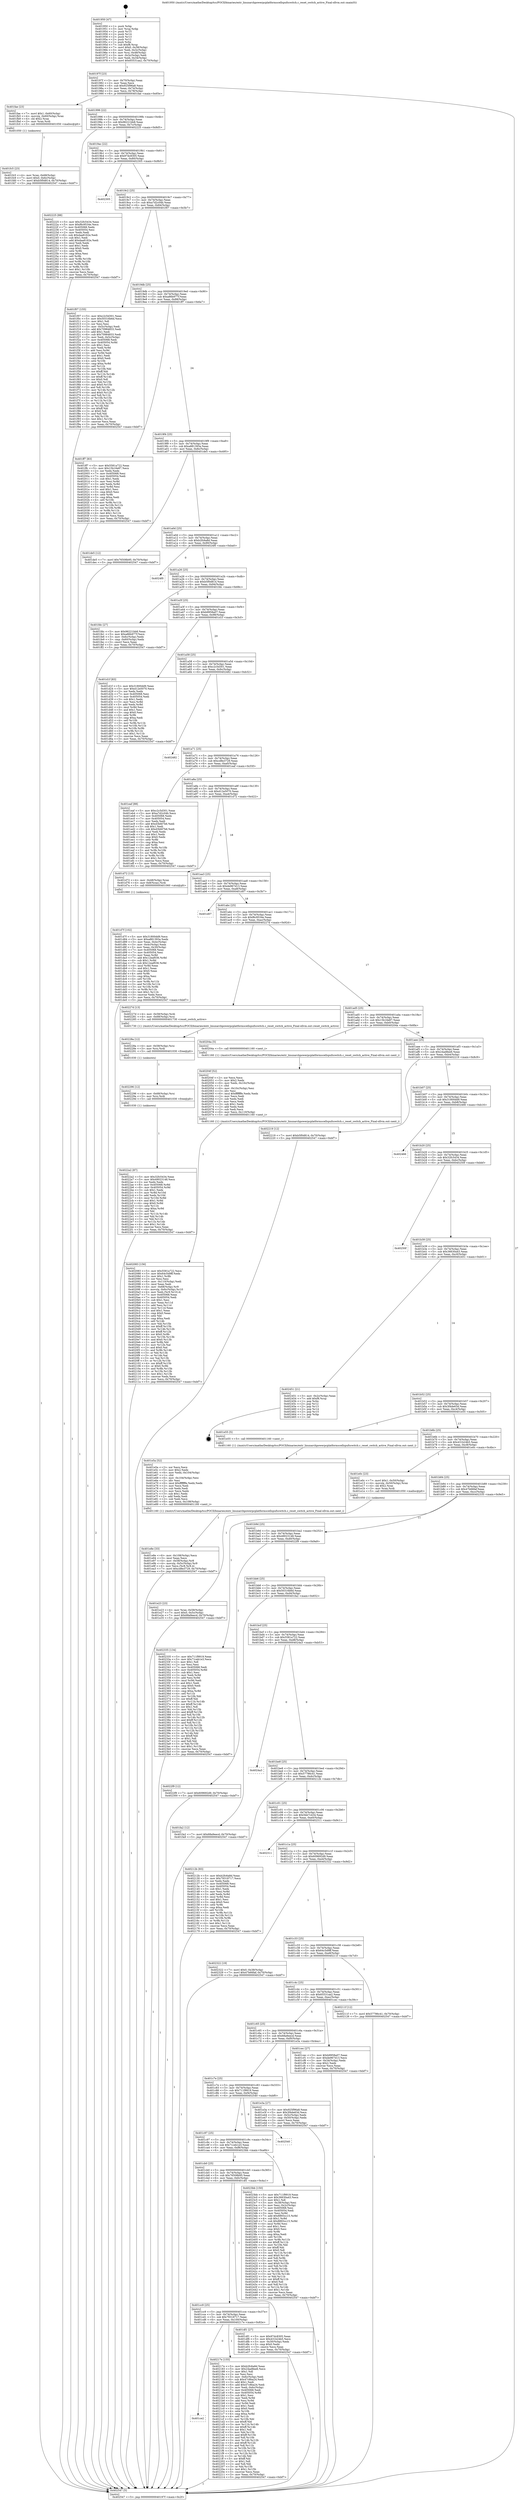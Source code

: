digraph "0x401950" {
  label = "0x401950 (/mnt/c/Users/mathe/Desktop/tcc/POCII/binaries/extr_linuxarchpowerpcplatformscellspufsswitch.c_reset_switch_active_Final-ollvm.out::main(0))"
  labelloc = "t"
  node[shape=record]

  Entry [label="",width=0.3,height=0.3,shape=circle,fillcolor=black,style=filled]
  "0x40197f" [label="{
     0x40197f [23]\l
     | [instrs]\l
     &nbsp;&nbsp;0x40197f \<+3\>: mov -0x70(%rbp),%eax\l
     &nbsp;&nbsp;0x401982 \<+2\>: mov %eax,%ecx\l
     &nbsp;&nbsp;0x401984 \<+6\>: sub $0x925f96a8,%ecx\l
     &nbsp;&nbsp;0x40198a \<+3\>: mov %eax,-0x74(%rbp)\l
     &nbsp;&nbsp;0x40198d \<+3\>: mov %ecx,-0x78(%rbp)\l
     &nbsp;&nbsp;0x401990 \<+6\>: je 0000000000401fae \<main+0x65e\>\l
  }"]
  "0x401fae" [label="{
     0x401fae [23]\l
     | [instrs]\l
     &nbsp;&nbsp;0x401fae \<+7\>: movl $0x1,-0x60(%rbp)\l
     &nbsp;&nbsp;0x401fb5 \<+4\>: movslq -0x60(%rbp),%rax\l
     &nbsp;&nbsp;0x401fb9 \<+4\>: shl $0x2,%rax\l
     &nbsp;&nbsp;0x401fbd \<+3\>: mov %rax,%rdi\l
     &nbsp;&nbsp;0x401fc0 \<+5\>: call 0000000000401050 \<malloc@plt\>\l
     | [calls]\l
     &nbsp;&nbsp;0x401050 \{1\} (unknown)\l
  }"]
  "0x401996" [label="{
     0x401996 [22]\l
     | [instrs]\l
     &nbsp;&nbsp;0x401996 \<+5\>: jmp 000000000040199b \<main+0x4b\>\l
     &nbsp;&nbsp;0x40199b \<+3\>: mov -0x74(%rbp),%eax\l
     &nbsp;&nbsp;0x40199e \<+5\>: sub $0x96221bb8,%eax\l
     &nbsp;&nbsp;0x4019a3 \<+3\>: mov %eax,-0x7c(%rbp)\l
     &nbsp;&nbsp;0x4019a6 \<+6\>: je 0000000000402225 \<main+0x8d5\>\l
  }"]
  Exit [label="",width=0.3,height=0.3,shape=circle,fillcolor=black,style=filled,peripheries=2]
  "0x402225" [label="{
     0x402225 [88]\l
     | [instrs]\l
     &nbsp;&nbsp;0x402225 \<+5\>: mov $0x32fc5434,%eax\l
     &nbsp;&nbsp;0x40222a \<+5\>: mov $0xf6c9534e,%ecx\l
     &nbsp;&nbsp;0x40222f \<+7\>: mov 0x405068,%edx\l
     &nbsp;&nbsp;0x402236 \<+7\>: mov 0x405054,%esi\l
     &nbsp;&nbsp;0x40223d \<+2\>: mov %edx,%edi\l
     &nbsp;&nbsp;0x40223f \<+6\>: sub $0xdaa8162e,%edi\l
     &nbsp;&nbsp;0x402245 \<+3\>: sub $0x1,%edi\l
     &nbsp;&nbsp;0x402248 \<+6\>: add $0xdaa8162e,%edi\l
     &nbsp;&nbsp;0x40224e \<+3\>: imul %edi,%edx\l
     &nbsp;&nbsp;0x402251 \<+3\>: and $0x1,%edx\l
     &nbsp;&nbsp;0x402254 \<+3\>: cmp $0x0,%edx\l
     &nbsp;&nbsp;0x402257 \<+4\>: sete %r8b\l
     &nbsp;&nbsp;0x40225b \<+3\>: cmp $0xa,%esi\l
     &nbsp;&nbsp;0x40225e \<+4\>: setl %r9b\l
     &nbsp;&nbsp;0x402262 \<+3\>: mov %r8b,%r10b\l
     &nbsp;&nbsp;0x402265 \<+3\>: and %r9b,%r10b\l
     &nbsp;&nbsp;0x402268 \<+3\>: xor %r9b,%r8b\l
     &nbsp;&nbsp;0x40226b \<+3\>: or %r8b,%r10b\l
     &nbsp;&nbsp;0x40226e \<+4\>: test $0x1,%r10b\l
     &nbsp;&nbsp;0x402272 \<+3\>: cmovne %ecx,%eax\l
     &nbsp;&nbsp;0x402275 \<+3\>: mov %eax,-0x70(%rbp)\l
     &nbsp;&nbsp;0x402278 \<+5\>: jmp 0000000000402547 \<main+0xbf7\>\l
  }"]
  "0x4019ac" [label="{
     0x4019ac [22]\l
     | [instrs]\l
     &nbsp;&nbsp;0x4019ac \<+5\>: jmp 00000000004019b1 \<main+0x61\>\l
     &nbsp;&nbsp;0x4019b1 \<+3\>: mov -0x74(%rbp),%eax\l
     &nbsp;&nbsp;0x4019b4 \<+5\>: sub $0x97dc8305,%eax\l
     &nbsp;&nbsp;0x4019b9 \<+3\>: mov %eax,-0x80(%rbp)\l
     &nbsp;&nbsp;0x4019bc \<+6\>: je 0000000000402305 \<main+0x9b5\>\l
  }"]
  "0x4022a2" [label="{
     0x4022a2 [87]\l
     | [instrs]\l
     &nbsp;&nbsp;0x4022a2 \<+5\>: mov $0x32fc5434,%eax\l
     &nbsp;&nbsp;0x4022a7 \<+5\>: mov $0x49023148,%ecx\l
     &nbsp;&nbsp;0x4022ac \<+2\>: xor %edx,%edx\l
     &nbsp;&nbsp;0x4022ae \<+8\>: mov 0x405068,%r8d\l
     &nbsp;&nbsp;0x4022b6 \<+8\>: mov 0x405054,%r9d\l
     &nbsp;&nbsp;0x4022be \<+3\>: sub $0x1,%edx\l
     &nbsp;&nbsp;0x4022c1 \<+3\>: mov %r8d,%r10d\l
     &nbsp;&nbsp;0x4022c4 \<+3\>: add %edx,%r10d\l
     &nbsp;&nbsp;0x4022c7 \<+4\>: imul %r10d,%r8d\l
     &nbsp;&nbsp;0x4022cb \<+4\>: and $0x1,%r8d\l
     &nbsp;&nbsp;0x4022cf \<+4\>: cmp $0x0,%r8d\l
     &nbsp;&nbsp;0x4022d3 \<+4\>: sete %r11b\l
     &nbsp;&nbsp;0x4022d7 \<+4\>: cmp $0xa,%r9d\l
     &nbsp;&nbsp;0x4022db \<+3\>: setl %bl\l
     &nbsp;&nbsp;0x4022de \<+3\>: mov %r11b,%r14b\l
     &nbsp;&nbsp;0x4022e1 \<+3\>: and %bl,%r14b\l
     &nbsp;&nbsp;0x4022e4 \<+3\>: xor %bl,%r11b\l
     &nbsp;&nbsp;0x4022e7 \<+3\>: or %r11b,%r14b\l
     &nbsp;&nbsp;0x4022ea \<+4\>: test $0x1,%r14b\l
     &nbsp;&nbsp;0x4022ee \<+3\>: cmovne %ecx,%eax\l
     &nbsp;&nbsp;0x4022f1 \<+3\>: mov %eax,-0x70(%rbp)\l
     &nbsp;&nbsp;0x4022f4 \<+5\>: jmp 0000000000402547 \<main+0xbf7\>\l
  }"]
  "0x402305" [label="{
     0x402305\l
  }", style=dashed]
  "0x4019c2" [label="{
     0x4019c2 [25]\l
     | [instrs]\l
     &nbsp;&nbsp;0x4019c2 \<+5\>: jmp 00000000004019c7 \<main+0x77\>\l
     &nbsp;&nbsp;0x4019c7 \<+3\>: mov -0x74(%rbp),%eax\l
     &nbsp;&nbsp;0x4019ca \<+5\>: sub $0xa7d2c04b,%eax\l
     &nbsp;&nbsp;0x4019cf \<+6\>: mov %eax,-0x84(%rbp)\l
     &nbsp;&nbsp;0x4019d5 \<+6\>: je 0000000000401f07 \<main+0x5b7\>\l
  }"]
  "0x402296" [label="{
     0x402296 [12]\l
     | [instrs]\l
     &nbsp;&nbsp;0x402296 \<+4\>: mov -0x68(%rbp),%rsi\l
     &nbsp;&nbsp;0x40229a \<+3\>: mov %rsi,%rdi\l
     &nbsp;&nbsp;0x40229d \<+5\>: call 0000000000401030 \<free@plt\>\l
     | [calls]\l
     &nbsp;&nbsp;0x401030 \{1\} (unknown)\l
  }"]
  "0x401f07" [label="{
     0x401f07 [155]\l
     | [instrs]\l
     &nbsp;&nbsp;0x401f07 \<+5\>: mov $0xc2c5d301,%eax\l
     &nbsp;&nbsp;0x401f0c \<+5\>: mov $0x50316b6d,%ecx\l
     &nbsp;&nbsp;0x401f11 \<+2\>: mov $0x1,%dl\l
     &nbsp;&nbsp;0x401f13 \<+2\>: xor %esi,%esi\l
     &nbsp;&nbsp;0x401f15 \<+3\>: mov -0x5c(%rbp),%edi\l
     &nbsp;&nbsp;0x401f18 \<+6\>: add $0x70984833,%edi\l
     &nbsp;&nbsp;0x401f1e \<+3\>: add $0x1,%edi\l
     &nbsp;&nbsp;0x401f21 \<+6\>: sub $0x70984833,%edi\l
     &nbsp;&nbsp;0x401f27 \<+3\>: mov %edi,-0x5c(%rbp)\l
     &nbsp;&nbsp;0x401f2a \<+7\>: mov 0x405068,%edi\l
     &nbsp;&nbsp;0x401f31 \<+8\>: mov 0x405054,%r8d\l
     &nbsp;&nbsp;0x401f39 \<+3\>: sub $0x1,%esi\l
     &nbsp;&nbsp;0x401f3c \<+3\>: mov %edi,%r9d\l
     &nbsp;&nbsp;0x401f3f \<+3\>: add %esi,%r9d\l
     &nbsp;&nbsp;0x401f42 \<+4\>: imul %r9d,%edi\l
     &nbsp;&nbsp;0x401f46 \<+3\>: and $0x1,%edi\l
     &nbsp;&nbsp;0x401f49 \<+3\>: cmp $0x0,%edi\l
     &nbsp;&nbsp;0x401f4c \<+4\>: sete %r10b\l
     &nbsp;&nbsp;0x401f50 \<+4\>: cmp $0xa,%r8d\l
     &nbsp;&nbsp;0x401f54 \<+4\>: setl %r11b\l
     &nbsp;&nbsp;0x401f58 \<+3\>: mov %r10b,%bl\l
     &nbsp;&nbsp;0x401f5b \<+3\>: xor $0xff,%bl\l
     &nbsp;&nbsp;0x401f5e \<+3\>: mov %r11b,%r14b\l
     &nbsp;&nbsp;0x401f61 \<+4\>: xor $0xff,%r14b\l
     &nbsp;&nbsp;0x401f65 \<+3\>: xor $0x0,%dl\l
     &nbsp;&nbsp;0x401f68 \<+3\>: mov %bl,%r15b\l
     &nbsp;&nbsp;0x401f6b \<+4\>: and $0x0,%r15b\l
     &nbsp;&nbsp;0x401f6f \<+3\>: and %dl,%r10b\l
     &nbsp;&nbsp;0x401f72 \<+3\>: mov %r14b,%r12b\l
     &nbsp;&nbsp;0x401f75 \<+4\>: and $0x0,%r12b\l
     &nbsp;&nbsp;0x401f79 \<+3\>: and %dl,%r11b\l
     &nbsp;&nbsp;0x401f7c \<+3\>: or %r10b,%r15b\l
     &nbsp;&nbsp;0x401f7f \<+3\>: or %r11b,%r12b\l
     &nbsp;&nbsp;0x401f82 \<+3\>: xor %r12b,%r15b\l
     &nbsp;&nbsp;0x401f85 \<+3\>: or %r14b,%bl\l
     &nbsp;&nbsp;0x401f88 \<+3\>: xor $0xff,%bl\l
     &nbsp;&nbsp;0x401f8b \<+3\>: or $0x0,%dl\l
     &nbsp;&nbsp;0x401f8e \<+2\>: and %dl,%bl\l
     &nbsp;&nbsp;0x401f90 \<+3\>: or %bl,%r15b\l
     &nbsp;&nbsp;0x401f93 \<+4\>: test $0x1,%r15b\l
     &nbsp;&nbsp;0x401f97 \<+3\>: cmovne %ecx,%eax\l
     &nbsp;&nbsp;0x401f9a \<+3\>: mov %eax,-0x70(%rbp)\l
     &nbsp;&nbsp;0x401f9d \<+5\>: jmp 0000000000402547 \<main+0xbf7\>\l
  }"]
  "0x4019db" [label="{
     0x4019db [25]\l
     | [instrs]\l
     &nbsp;&nbsp;0x4019db \<+5\>: jmp 00000000004019e0 \<main+0x90\>\l
     &nbsp;&nbsp;0x4019e0 \<+3\>: mov -0x74(%rbp),%eax\l
     &nbsp;&nbsp;0x4019e3 \<+5\>: sub $0xa86b977f,%eax\l
     &nbsp;&nbsp;0x4019e8 \<+6\>: mov %eax,-0x88(%rbp)\l
     &nbsp;&nbsp;0x4019ee \<+6\>: je 0000000000401ff7 \<main+0x6a7\>\l
  }"]
  "0x40228a" [label="{
     0x40228a [12]\l
     | [instrs]\l
     &nbsp;&nbsp;0x40228a \<+4\>: mov -0x58(%rbp),%rsi\l
     &nbsp;&nbsp;0x40228e \<+3\>: mov %rsi,%rdi\l
     &nbsp;&nbsp;0x402291 \<+5\>: call 0000000000401030 \<free@plt\>\l
     | [calls]\l
     &nbsp;&nbsp;0x401030 \{1\} (unknown)\l
  }"]
  "0x401ff7" [label="{
     0x401ff7 [83]\l
     | [instrs]\l
     &nbsp;&nbsp;0x401ff7 \<+5\>: mov $0x5581a722,%eax\l
     &nbsp;&nbsp;0x401ffc \<+5\>: mov $0x15b16e87,%ecx\l
     &nbsp;&nbsp;0x402001 \<+2\>: xor %edx,%edx\l
     &nbsp;&nbsp;0x402003 \<+7\>: mov 0x405068,%esi\l
     &nbsp;&nbsp;0x40200a \<+7\>: mov 0x405054,%edi\l
     &nbsp;&nbsp;0x402011 \<+3\>: sub $0x1,%edx\l
     &nbsp;&nbsp;0x402014 \<+3\>: mov %esi,%r8d\l
     &nbsp;&nbsp;0x402017 \<+3\>: add %edx,%r8d\l
     &nbsp;&nbsp;0x40201a \<+4\>: imul %r8d,%esi\l
     &nbsp;&nbsp;0x40201e \<+3\>: and $0x1,%esi\l
     &nbsp;&nbsp;0x402021 \<+3\>: cmp $0x0,%esi\l
     &nbsp;&nbsp;0x402024 \<+4\>: sete %r9b\l
     &nbsp;&nbsp;0x402028 \<+3\>: cmp $0xa,%edi\l
     &nbsp;&nbsp;0x40202b \<+4\>: setl %r10b\l
     &nbsp;&nbsp;0x40202f \<+3\>: mov %r9b,%r11b\l
     &nbsp;&nbsp;0x402032 \<+3\>: and %r10b,%r11b\l
     &nbsp;&nbsp;0x402035 \<+3\>: xor %r10b,%r9b\l
     &nbsp;&nbsp;0x402038 \<+3\>: or %r9b,%r11b\l
     &nbsp;&nbsp;0x40203b \<+4\>: test $0x1,%r11b\l
     &nbsp;&nbsp;0x40203f \<+3\>: cmovne %ecx,%eax\l
     &nbsp;&nbsp;0x402042 \<+3\>: mov %eax,-0x70(%rbp)\l
     &nbsp;&nbsp;0x402045 \<+5\>: jmp 0000000000402547 \<main+0xbf7\>\l
  }"]
  "0x4019f4" [label="{
     0x4019f4 [25]\l
     | [instrs]\l
     &nbsp;&nbsp;0x4019f4 \<+5\>: jmp 00000000004019f9 \<main+0xa9\>\l
     &nbsp;&nbsp;0x4019f9 \<+3\>: mov -0x74(%rbp),%eax\l
     &nbsp;&nbsp;0x4019fc \<+5\>: sub $0xa881393a,%eax\l
     &nbsp;&nbsp;0x401a01 \<+6\>: mov %eax,-0x8c(%rbp)\l
     &nbsp;&nbsp;0x401a07 \<+6\>: je 0000000000401de5 \<main+0x495\>\l
  }"]
  "0x401ce2" [label="{
     0x401ce2\l
  }", style=dashed]
  "0x401de5" [label="{
     0x401de5 [12]\l
     | [instrs]\l
     &nbsp;&nbsp;0x401de5 \<+7\>: movl $0x76508b95,-0x70(%rbp)\l
     &nbsp;&nbsp;0x401dec \<+5\>: jmp 0000000000402547 \<main+0xbf7\>\l
  }"]
  "0x401a0d" [label="{
     0x401a0d [25]\l
     | [instrs]\l
     &nbsp;&nbsp;0x401a0d \<+5\>: jmp 0000000000401a12 \<main+0xc2\>\l
     &nbsp;&nbsp;0x401a12 \<+3\>: mov -0x74(%rbp),%eax\l
     &nbsp;&nbsp;0x401a15 \<+5\>: sub $0xb2fc6a8d,%eax\l
     &nbsp;&nbsp;0x401a1a \<+6\>: mov %eax,-0x90(%rbp)\l
     &nbsp;&nbsp;0x401a20 \<+6\>: je 00000000004024f0 \<main+0xba0\>\l
  }"]
  "0x40217e" [label="{
     0x40217e [155]\l
     | [instrs]\l
     &nbsp;&nbsp;0x40217e \<+5\>: mov $0xb2fc6a8d,%eax\l
     &nbsp;&nbsp;0x402183 \<+5\>: mov $0x24ad8ee6,%ecx\l
     &nbsp;&nbsp;0x402188 \<+2\>: mov $0x1,%dl\l
     &nbsp;&nbsp;0x40218a \<+2\>: xor %esi,%esi\l
     &nbsp;&nbsp;0x40218c \<+3\>: mov -0x6c(%rbp),%edi\l
     &nbsp;&nbsp;0x40218f \<+6\>: sub $0x47c8ba24,%edi\l
     &nbsp;&nbsp;0x402195 \<+3\>: add $0x1,%edi\l
     &nbsp;&nbsp;0x402198 \<+6\>: add $0x47c8ba24,%edi\l
     &nbsp;&nbsp;0x40219e \<+3\>: mov %edi,-0x6c(%rbp)\l
     &nbsp;&nbsp;0x4021a1 \<+7\>: mov 0x405068,%edi\l
     &nbsp;&nbsp;0x4021a8 \<+8\>: mov 0x405054,%r8d\l
     &nbsp;&nbsp;0x4021b0 \<+3\>: sub $0x1,%esi\l
     &nbsp;&nbsp;0x4021b3 \<+3\>: mov %edi,%r9d\l
     &nbsp;&nbsp;0x4021b6 \<+3\>: add %esi,%r9d\l
     &nbsp;&nbsp;0x4021b9 \<+4\>: imul %r9d,%edi\l
     &nbsp;&nbsp;0x4021bd \<+3\>: and $0x1,%edi\l
     &nbsp;&nbsp;0x4021c0 \<+3\>: cmp $0x0,%edi\l
     &nbsp;&nbsp;0x4021c3 \<+4\>: sete %r10b\l
     &nbsp;&nbsp;0x4021c7 \<+4\>: cmp $0xa,%r8d\l
     &nbsp;&nbsp;0x4021cb \<+4\>: setl %r11b\l
     &nbsp;&nbsp;0x4021cf \<+3\>: mov %r10b,%bl\l
     &nbsp;&nbsp;0x4021d2 \<+3\>: xor $0xff,%bl\l
     &nbsp;&nbsp;0x4021d5 \<+3\>: mov %r11b,%r14b\l
     &nbsp;&nbsp;0x4021d8 \<+4\>: xor $0xff,%r14b\l
     &nbsp;&nbsp;0x4021dc \<+3\>: xor $0x1,%dl\l
     &nbsp;&nbsp;0x4021df \<+3\>: mov %bl,%r15b\l
     &nbsp;&nbsp;0x4021e2 \<+4\>: and $0xff,%r15b\l
     &nbsp;&nbsp;0x4021e6 \<+3\>: and %dl,%r10b\l
     &nbsp;&nbsp;0x4021e9 \<+3\>: mov %r14b,%r12b\l
     &nbsp;&nbsp;0x4021ec \<+4\>: and $0xff,%r12b\l
     &nbsp;&nbsp;0x4021f0 \<+3\>: and %dl,%r11b\l
     &nbsp;&nbsp;0x4021f3 \<+3\>: or %r10b,%r15b\l
     &nbsp;&nbsp;0x4021f6 \<+3\>: or %r11b,%r12b\l
     &nbsp;&nbsp;0x4021f9 \<+3\>: xor %r12b,%r15b\l
     &nbsp;&nbsp;0x4021fc \<+3\>: or %r14b,%bl\l
     &nbsp;&nbsp;0x4021ff \<+3\>: xor $0xff,%bl\l
     &nbsp;&nbsp;0x402202 \<+3\>: or $0x1,%dl\l
     &nbsp;&nbsp;0x402205 \<+2\>: and %dl,%bl\l
     &nbsp;&nbsp;0x402207 \<+3\>: or %bl,%r15b\l
     &nbsp;&nbsp;0x40220a \<+4\>: test $0x1,%r15b\l
     &nbsp;&nbsp;0x40220e \<+3\>: cmovne %ecx,%eax\l
     &nbsp;&nbsp;0x402211 \<+3\>: mov %eax,-0x70(%rbp)\l
     &nbsp;&nbsp;0x402214 \<+5\>: jmp 0000000000402547 \<main+0xbf7\>\l
  }"]
  "0x4024f0" [label="{
     0x4024f0\l
  }", style=dashed]
  "0x401a26" [label="{
     0x401a26 [25]\l
     | [instrs]\l
     &nbsp;&nbsp;0x401a26 \<+5\>: jmp 0000000000401a2b \<main+0xdb\>\l
     &nbsp;&nbsp;0x401a2b \<+3\>: mov -0x74(%rbp),%eax\l
     &nbsp;&nbsp;0x401a2e \<+5\>: sub $0xb5f0d814,%eax\l
     &nbsp;&nbsp;0x401a33 \<+6\>: mov %eax,-0x94(%rbp)\l
     &nbsp;&nbsp;0x401a39 \<+6\>: je 0000000000401fdc \<main+0x68c\>\l
  }"]
  "0x402083" [label="{
     0x402083 [156]\l
     | [instrs]\l
     &nbsp;&nbsp;0x402083 \<+5\>: mov $0x5581a722,%ecx\l
     &nbsp;&nbsp;0x402088 \<+5\>: mov $0x64c5d9ff,%edx\l
     &nbsp;&nbsp;0x40208d \<+3\>: mov $0x1,%r8b\l
     &nbsp;&nbsp;0x402090 \<+2\>: xor %esi,%esi\l
     &nbsp;&nbsp;0x402092 \<+6\>: mov -0x110(%rbp),%edi\l
     &nbsp;&nbsp;0x402098 \<+3\>: imul %eax,%edi\l
     &nbsp;&nbsp;0x40209b \<+4\>: mov -0x68(%rbp),%r9\l
     &nbsp;&nbsp;0x40209f \<+4\>: movslq -0x6c(%rbp),%r10\l
     &nbsp;&nbsp;0x4020a3 \<+4\>: mov %edi,(%r9,%r10,4)\l
     &nbsp;&nbsp;0x4020a7 \<+7\>: mov 0x405068,%eax\l
     &nbsp;&nbsp;0x4020ae \<+7\>: mov 0x405054,%edi\l
     &nbsp;&nbsp;0x4020b5 \<+3\>: sub $0x1,%esi\l
     &nbsp;&nbsp;0x4020b8 \<+3\>: mov %eax,%r11d\l
     &nbsp;&nbsp;0x4020bb \<+3\>: add %esi,%r11d\l
     &nbsp;&nbsp;0x4020be \<+4\>: imul %r11d,%eax\l
     &nbsp;&nbsp;0x4020c2 \<+3\>: and $0x1,%eax\l
     &nbsp;&nbsp;0x4020c5 \<+3\>: cmp $0x0,%eax\l
     &nbsp;&nbsp;0x4020c8 \<+3\>: sete %bl\l
     &nbsp;&nbsp;0x4020cb \<+3\>: cmp $0xa,%edi\l
     &nbsp;&nbsp;0x4020ce \<+4\>: setl %r14b\l
     &nbsp;&nbsp;0x4020d2 \<+3\>: mov %bl,%r15b\l
     &nbsp;&nbsp;0x4020d5 \<+4\>: xor $0xff,%r15b\l
     &nbsp;&nbsp;0x4020d9 \<+3\>: mov %r14b,%r12b\l
     &nbsp;&nbsp;0x4020dc \<+4\>: xor $0xff,%r12b\l
     &nbsp;&nbsp;0x4020e0 \<+4\>: xor $0x0,%r8b\l
     &nbsp;&nbsp;0x4020e4 \<+3\>: mov %r15b,%r13b\l
     &nbsp;&nbsp;0x4020e7 \<+4\>: and $0x0,%r13b\l
     &nbsp;&nbsp;0x4020eb \<+3\>: and %r8b,%bl\l
     &nbsp;&nbsp;0x4020ee \<+3\>: mov %r12b,%al\l
     &nbsp;&nbsp;0x4020f1 \<+2\>: and $0x0,%al\l
     &nbsp;&nbsp;0x4020f3 \<+3\>: and %r8b,%r14b\l
     &nbsp;&nbsp;0x4020f6 \<+3\>: or %bl,%r13b\l
     &nbsp;&nbsp;0x4020f9 \<+3\>: or %r14b,%al\l
     &nbsp;&nbsp;0x4020fc \<+3\>: xor %al,%r13b\l
     &nbsp;&nbsp;0x4020ff \<+3\>: or %r12b,%r15b\l
     &nbsp;&nbsp;0x402102 \<+4\>: xor $0xff,%r15b\l
     &nbsp;&nbsp;0x402106 \<+4\>: or $0x0,%r8b\l
     &nbsp;&nbsp;0x40210a \<+3\>: and %r8b,%r15b\l
     &nbsp;&nbsp;0x40210d \<+3\>: or %r15b,%r13b\l
     &nbsp;&nbsp;0x402110 \<+4\>: test $0x1,%r13b\l
     &nbsp;&nbsp;0x402114 \<+3\>: cmovne %edx,%ecx\l
     &nbsp;&nbsp;0x402117 \<+3\>: mov %ecx,-0x70(%rbp)\l
     &nbsp;&nbsp;0x40211a \<+5\>: jmp 0000000000402547 \<main+0xbf7\>\l
  }"]
  "0x401fdc" [label="{
     0x401fdc [27]\l
     | [instrs]\l
     &nbsp;&nbsp;0x401fdc \<+5\>: mov $0x96221bb8,%eax\l
     &nbsp;&nbsp;0x401fe1 \<+5\>: mov $0xa86b977f,%ecx\l
     &nbsp;&nbsp;0x401fe6 \<+3\>: mov -0x6c(%rbp),%edx\l
     &nbsp;&nbsp;0x401fe9 \<+3\>: cmp -0x60(%rbp),%edx\l
     &nbsp;&nbsp;0x401fec \<+3\>: cmovl %ecx,%eax\l
     &nbsp;&nbsp;0x401fef \<+3\>: mov %eax,-0x70(%rbp)\l
     &nbsp;&nbsp;0x401ff2 \<+5\>: jmp 0000000000402547 \<main+0xbf7\>\l
  }"]
  "0x401a3f" [label="{
     0x401a3f [25]\l
     | [instrs]\l
     &nbsp;&nbsp;0x401a3f \<+5\>: jmp 0000000000401a44 \<main+0xf4\>\l
     &nbsp;&nbsp;0x401a44 \<+3\>: mov -0x74(%rbp),%eax\l
     &nbsp;&nbsp;0x401a47 \<+5\>: sub $0xb9958a07,%eax\l
     &nbsp;&nbsp;0x401a4c \<+6\>: mov %eax,-0x98(%rbp)\l
     &nbsp;&nbsp;0x401a52 \<+6\>: je 0000000000401d1f \<main+0x3cf\>\l
  }"]
  "0x40204f" [label="{
     0x40204f [52]\l
     | [instrs]\l
     &nbsp;&nbsp;0x40204f \<+2\>: xor %ecx,%ecx\l
     &nbsp;&nbsp;0x402051 \<+5\>: mov $0x2,%edx\l
     &nbsp;&nbsp;0x402056 \<+6\>: mov %edx,-0x10c(%rbp)\l
     &nbsp;&nbsp;0x40205c \<+1\>: cltd\l
     &nbsp;&nbsp;0x40205d \<+6\>: mov -0x10c(%rbp),%esi\l
     &nbsp;&nbsp;0x402063 \<+2\>: idiv %esi\l
     &nbsp;&nbsp;0x402065 \<+6\>: imul $0xfffffffe,%edx,%edx\l
     &nbsp;&nbsp;0x40206b \<+2\>: mov %ecx,%edi\l
     &nbsp;&nbsp;0x40206d \<+2\>: sub %edx,%edi\l
     &nbsp;&nbsp;0x40206f \<+2\>: mov %ecx,%edx\l
     &nbsp;&nbsp;0x402071 \<+3\>: sub $0x1,%edx\l
     &nbsp;&nbsp;0x402074 \<+2\>: add %edx,%edi\l
     &nbsp;&nbsp;0x402076 \<+2\>: sub %edi,%ecx\l
     &nbsp;&nbsp;0x402078 \<+6\>: mov %ecx,-0x110(%rbp)\l
     &nbsp;&nbsp;0x40207e \<+5\>: call 0000000000401160 \<next_i\>\l
     | [calls]\l
     &nbsp;&nbsp;0x401160 \{1\} (/mnt/c/Users/mathe/Desktop/tcc/POCII/binaries/extr_linuxarchpowerpcplatformscellspufsswitch.c_reset_switch_active_Final-ollvm.out::next_i)\l
  }"]
  "0x401d1f" [label="{
     0x401d1f [83]\l
     | [instrs]\l
     &nbsp;&nbsp;0x401d1f \<+5\>: mov $0x31800dd9,%eax\l
     &nbsp;&nbsp;0x401d24 \<+5\>: mov $0xd12e5070,%ecx\l
     &nbsp;&nbsp;0x401d29 \<+2\>: xor %edx,%edx\l
     &nbsp;&nbsp;0x401d2b \<+7\>: mov 0x405068,%esi\l
     &nbsp;&nbsp;0x401d32 \<+7\>: mov 0x405054,%edi\l
     &nbsp;&nbsp;0x401d39 \<+3\>: sub $0x1,%edx\l
     &nbsp;&nbsp;0x401d3c \<+3\>: mov %esi,%r8d\l
     &nbsp;&nbsp;0x401d3f \<+3\>: add %edx,%r8d\l
     &nbsp;&nbsp;0x401d42 \<+4\>: imul %r8d,%esi\l
     &nbsp;&nbsp;0x401d46 \<+3\>: and $0x1,%esi\l
     &nbsp;&nbsp;0x401d49 \<+3\>: cmp $0x0,%esi\l
     &nbsp;&nbsp;0x401d4c \<+4\>: sete %r9b\l
     &nbsp;&nbsp;0x401d50 \<+3\>: cmp $0xa,%edi\l
     &nbsp;&nbsp;0x401d53 \<+4\>: setl %r10b\l
     &nbsp;&nbsp;0x401d57 \<+3\>: mov %r9b,%r11b\l
     &nbsp;&nbsp;0x401d5a \<+3\>: and %r10b,%r11b\l
     &nbsp;&nbsp;0x401d5d \<+3\>: xor %r10b,%r9b\l
     &nbsp;&nbsp;0x401d60 \<+3\>: or %r9b,%r11b\l
     &nbsp;&nbsp;0x401d63 \<+4\>: test $0x1,%r11b\l
     &nbsp;&nbsp;0x401d67 \<+3\>: cmovne %ecx,%eax\l
     &nbsp;&nbsp;0x401d6a \<+3\>: mov %eax,-0x70(%rbp)\l
     &nbsp;&nbsp;0x401d6d \<+5\>: jmp 0000000000402547 \<main+0xbf7\>\l
  }"]
  "0x401a58" [label="{
     0x401a58 [25]\l
     | [instrs]\l
     &nbsp;&nbsp;0x401a58 \<+5\>: jmp 0000000000401a5d \<main+0x10d\>\l
     &nbsp;&nbsp;0x401a5d \<+3\>: mov -0x74(%rbp),%eax\l
     &nbsp;&nbsp;0x401a60 \<+5\>: sub $0xc2c5d301,%eax\l
     &nbsp;&nbsp;0x401a65 \<+6\>: mov %eax,-0x9c(%rbp)\l
     &nbsp;&nbsp;0x401a6b \<+6\>: je 0000000000402482 \<main+0xb32\>\l
  }"]
  "0x401fc5" [label="{
     0x401fc5 [23]\l
     | [instrs]\l
     &nbsp;&nbsp;0x401fc5 \<+4\>: mov %rax,-0x68(%rbp)\l
     &nbsp;&nbsp;0x401fc9 \<+7\>: movl $0x0,-0x6c(%rbp)\l
     &nbsp;&nbsp;0x401fd0 \<+7\>: movl $0xb5f0d814,-0x70(%rbp)\l
     &nbsp;&nbsp;0x401fd7 \<+5\>: jmp 0000000000402547 \<main+0xbf7\>\l
  }"]
  "0x402482" [label="{
     0x402482\l
  }", style=dashed]
  "0x401a71" [label="{
     0x401a71 [25]\l
     | [instrs]\l
     &nbsp;&nbsp;0x401a71 \<+5\>: jmp 0000000000401a76 \<main+0x126\>\l
     &nbsp;&nbsp;0x401a76 \<+3\>: mov -0x74(%rbp),%eax\l
     &nbsp;&nbsp;0x401a79 \<+5\>: sub $0xcd8e3729,%eax\l
     &nbsp;&nbsp;0x401a7e \<+6\>: mov %eax,-0xa0(%rbp)\l
     &nbsp;&nbsp;0x401a84 \<+6\>: je 0000000000401eaf \<main+0x55f\>\l
  }"]
  "0x401e8e" [label="{
     0x401e8e [33]\l
     | [instrs]\l
     &nbsp;&nbsp;0x401e8e \<+6\>: mov -0x108(%rbp),%ecx\l
     &nbsp;&nbsp;0x401e94 \<+3\>: imul %eax,%ecx\l
     &nbsp;&nbsp;0x401e97 \<+4\>: mov -0x58(%rbp),%r8\l
     &nbsp;&nbsp;0x401e9b \<+4\>: movslq -0x5c(%rbp),%r9\l
     &nbsp;&nbsp;0x401e9f \<+4\>: mov %ecx,(%r8,%r9,4)\l
     &nbsp;&nbsp;0x401ea3 \<+7\>: movl $0xcd8e3729,-0x70(%rbp)\l
     &nbsp;&nbsp;0x401eaa \<+5\>: jmp 0000000000402547 \<main+0xbf7\>\l
  }"]
  "0x401eaf" [label="{
     0x401eaf [88]\l
     | [instrs]\l
     &nbsp;&nbsp;0x401eaf \<+5\>: mov $0xc2c5d301,%eax\l
     &nbsp;&nbsp;0x401eb4 \<+5\>: mov $0xa7d2c04b,%ecx\l
     &nbsp;&nbsp;0x401eb9 \<+7\>: mov 0x405068,%edx\l
     &nbsp;&nbsp;0x401ec0 \<+7\>: mov 0x405054,%esi\l
     &nbsp;&nbsp;0x401ec7 \<+2\>: mov %edx,%edi\l
     &nbsp;&nbsp;0x401ec9 \<+6\>: add $0xd3bfd7b6,%edi\l
     &nbsp;&nbsp;0x401ecf \<+3\>: sub $0x1,%edi\l
     &nbsp;&nbsp;0x401ed2 \<+6\>: sub $0xd3bfd7b6,%edi\l
     &nbsp;&nbsp;0x401ed8 \<+3\>: imul %edi,%edx\l
     &nbsp;&nbsp;0x401edb \<+3\>: and $0x1,%edx\l
     &nbsp;&nbsp;0x401ede \<+3\>: cmp $0x0,%edx\l
     &nbsp;&nbsp;0x401ee1 \<+4\>: sete %r8b\l
     &nbsp;&nbsp;0x401ee5 \<+3\>: cmp $0xa,%esi\l
     &nbsp;&nbsp;0x401ee8 \<+4\>: setl %r9b\l
     &nbsp;&nbsp;0x401eec \<+3\>: mov %r8b,%r10b\l
     &nbsp;&nbsp;0x401eef \<+3\>: and %r9b,%r10b\l
     &nbsp;&nbsp;0x401ef2 \<+3\>: xor %r9b,%r8b\l
     &nbsp;&nbsp;0x401ef5 \<+3\>: or %r8b,%r10b\l
     &nbsp;&nbsp;0x401ef8 \<+4\>: test $0x1,%r10b\l
     &nbsp;&nbsp;0x401efc \<+3\>: cmovne %ecx,%eax\l
     &nbsp;&nbsp;0x401eff \<+3\>: mov %eax,-0x70(%rbp)\l
     &nbsp;&nbsp;0x401f02 \<+5\>: jmp 0000000000402547 \<main+0xbf7\>\l
  }"]
  "0x401a8a" [label="{
     0x401a8a [25]\l
     | [instrs]\l
     &nbsp;&nbsp;0x401a8a \<+5\>: jmp 0000000000401a8f \<main+0x13f\>\l
     &nbsp;&nbsp;0x401a8f \<+3\>: mov -0x74(%rbp),%eax\l
     &nbsp;&nbsp;0x401a92 \<+5\>: sub $0xd12e5070,%eax\l
     &nbsp;&nbsp;0x401a97 \<+6\>: mov %eax,-0xa4(%rbp)\l
     &nbsp;&nbsp;0x401a9d \<+6\>: je 0000000000401d72 \<main+0x422\>\l
  }"]
  "0x401e5a" [label="{
     0x401e5a [52]\l
     | [instrs]\l
     &nbsp;&nbsp;0x401e5a \<+2\>: xor %ecx,%ecx\l
     &nbsp;&nbsp;0x401e5c \<+5\>: mov $0x2,%edx\l
     &nbsp;&nbsp;0x401e61 \<+6\>: mov %edx,-0x104(%rbp)\l
     &nbsp;&nbsp;0x401e67 \<+1\>: cltd\l
     &nbsp;&nbsp;0x401e68 \<+6\>: mov -0x104(%rbp),%esi\l
     &nbsp;&nbsp;0x401e6e \<+2\>: idiv %esi\l
     &nbsp;&nbsp;0x401e70 \<+6\>: imul $0xfffffffe,%edx,%edx\l
     &nbsp;&nbsp;0x401e76 \<+2\>: mov %ecx,%edi\l
     &nbsp;&nbsp;0x401e78 \<+2\>: sub %edx,%edi\l
     &nbsp;&nbsp;0x401e7a \<+2\>: mov %ecx,%edx\l
     &nbsp;&nbsp;0x401e7c \<+3\>: sub $0x1,%edx\l
     &nbsp;&nbsp;0x401e7f \<+2\>: add %edx,%edi\l
     &nbsp;&nbsp;0x401e81 \<+2\>: sub %edi,%ecx\l
     &nbsp;&nbsp;0x401e83 \<+6\>: mov %ecx,-0x108(%rbp)\l
     &nbsp;&nbsp;0x401e89 \<+5\>: call 0000000000401160 \<next_i\>\l
     | [calls]\l
     &nbsp;&nbsp;0x401160 \{1\} (/mnt/c/Users/mathe/Desktop/tcc/POCII/binaries/extr_linuxarchpowerpcplatformscellspufsswitch.c_reset_switch_active_Final-ollvm.out::next_i)\l
  }"]
  "0x401d72" [label="{
     0x401d72 [13]\l
     | [instrs]\l
     &nbsp;&nbsp;0x401d72 \<+4\>: mov -0x48(%rbp),%rax\l
     &nbsp;&nbsp;0x401d76 \<+4\>: mov 0x8(%rax),%rdi\l
     &nbsp;&nbsp;0x401d7a \<+5\>: call 0000000000401060 \<atoi@plt\>\l
     | [calls]\l
     &nbsp;&nbsp;0x401060 \{1\} (unknown)\l
  }"]
  "0x401aa3" [label="{
     0x401aa3 [25]\l
     | [instrs]\l
     &nbsp;&nbsp;0x401aa3 \<+5\>: jmp 0000000000401aa8 \<main+0x158\>\l
     &nbsp;&nbsp;0x401aa8 \<+3\>: mov -0x74(%rbp),%eax\l
     &nbsp;&nbsp;0x401aab \<+5\>: sub $0xde967d13,%eax\l
     &nbsp;&nbsp;0x401ab0 \<+6\>: mov %eax,-0xa8(%rbp)\l
     &nbsp;&nbsp;0x401ab6 \<+6\>: je 0000000000401d07 \<main+0x3b7\>\l
  }"]
  "0x401e23" [label="{
     0x401e23 [23]\l
     | [instrs]\l
     &nbsp;&nbsp;0x401e23 \<+4\>: mov %rax,-0x58(%rbp)\l
     &nbsp;&nbsp;0x401e27 \<+7\>: movl $0x0,-0x5c(%rbp)\l
     &nbsp;&nbsp;0x401e2e \<+7\>: movl $0x68a9eecd,-0x70(%rbp)\l
     &nbsp;&nbsp;0x401e35 \<+5\>: jmp 0000000000402547 \<main+0xbf7\>\l
  }"]
  "0x401d07" [label="{
     0x401d07\l
  }", style=dashed]
  "0x401abc" [label="{
     0x401abc [25]\l
     | [instrs]\l
     &nbsp;&nbsp;0x401abc \<+5\>: jmp 0000000000401ac1 \<main+0x171\>\l
     &nbsp;&nbsp;0x401ac1 \<+3\>: mov -0x74(%rbp),%eax\l
     &nbsp;&nbsp;0x401ac4 \<+5\>: sub $0xf6c9534e,%eax\l
     &nbsp;&nbsp;0x401ac9 \<+6\>: mov %eax,-0xac(%rbp)\l
     &nbsp;&nbsp;0x401acf \<+6\>: je 000000000040227d \<main+0x92d\>\l
  }"]
  "0x401cc9" [label="{
     0x401cc9 [25]\l
     | [instrs]\l
     &nbsp;&nbsp;0x401cc9 \<+5\>: jmp 0000000000401cce \<main+0x37e\>\l
     &nbsp;&nbsp;0x401cce \<+3\>: mov -0x74(%rbp),%eax\l
     &nbsp;&nbsp;0x401cd1 \<+5\>: sub $0x79318717,%eax\l
     &nbsp;&nbsp;0x401cd6 \<+6\>: mov %eax,-0x100(%rbp)\l
     &nbsp;&nbsp;0x401cdc \<+6\>: je 000000000040217e \<main+0x82e\>\l
  }"]
  "0x40227d" [label="{
     0x40227d [13]\l
     | [instrs]\l
     &nbsp;&nbsp;0x40227d \<+4\>: mov -0x58(%rbp),%rdi\l
     &nbsp;&nbsp;0x402281 \<+4\>: mov -0x68(%rbp),%rsi\l
     &nbsp;&nbsp;0x402285 \<+5\>: call 0000000000401730 \<reset_switch_active\>\l
     | [calls]\l
     &nbsp;&nbsp;0x401730 \{1\} (/mnt/c/Users/mathe/Desktop/tcc/POCII/binaries/extr_linuxarchpowerpcplatformscellspufsswitch.c_reset_switch_active_Final-ollvm.out::reset_switch_active)\l
  }"]
  "0x401ad5" [label="{
     0x401ad5 [25]\l
     | [instrs]\l
     &nbsp;&nbsp;0x401ad5 \<+5\>: jmp 0000000000401ada \<main+0x18a\>\l
     &nbsp;&nbsp;0x401ada \<+3\>: mov -0x74(%rbp),%eax\l
     &nbsp;&nbsp;0x401add \<+5\>: sub $0x15b16e87,%eax\l
     &nbsp;&nbsp;0x401ae2 \<+6\>: mov %eax,-0xb0(%rbp)\l
     &nbsp;&nbsp;0x401ae8 \<+6\>: je 000000000040204a \<main+0x6fa\>\l
  }"]
  "0x401df1" [label="{
     0x401df1 [27]\l
     | [instrs]\l
     &nbsp;&nbsp;0x401df1 \<+5\>: mov $0x97dc8305,%eax\l
     &nbsp;&nbsp;0x401df6 \<+5\>: mov $0x431b24b5,%ecx\l
     &nbsp;&nbsp;0x401dfb \<+3\>: mov -0x30(%rbp),%edx\l
     &nbsp;&nbsp;0x401dfe \<+3\>: cmp $0x0,%edx\l
     &nbsp;&nbsp;0x401e01 \<+3\>: cmove %ecx,%eax\l
     &nbsp;&nbsp;0x401e04 \<+3\>: mov %eax,-0x70(%rbp)\l
     &nbsp;&nbsp;0x401e07 \<+5\>: jmp 0000000000402547 \<main+0xbf7\>\l
  }"]
  "0x40204a" [label="{
     0x40204a [5]\l
     | [instrs]\l
     &nbsp;&nbsp;0x40204a \<+5\>: call 0000000000401160 \<next_i\>\l
     | [calls]\l
     &nbsp;&nbsp;0x401160 \{1\} (/mnt/c/Users/mathe/Desktop/tcc/POCII/binaries/extr_linuxarchpowerpcplatformscellspufsswitch.c_reset_switch_active_Final-ollvm.out::next_i)\l
  }"]
  "0x401aee" [label="{
     0x401aee [25]\l
     | [instrs]\l
     &nbsp;&nbsp;0x401aee \<+5\>: jmp 0000000000401af3 \<main+0x1a3\>\l
     &nbsp;&nbsp;0x401af3 \<+3\>: mov -0x74(%rbp),%eax\l
     &nbsp;&nbsp;0x401af6 \<+5\>: sub $0x24ad8ee6,%eax\l
     &nbsp;&nbsp;0x401afb \<+6\>: mov %eax,-0xb4(%rbp)\l
     &nbsp;&nbsp;0x401b01 \<+6\>: je 0000000000402219 \<main+0x8c9\>\l
  }"]
  "0x401cb0" [label="{
     0x401cb0 [25]\l
     | [instrs]\l
     &nbsp;&nbsp;0x401cb0 \<+5\>: jmp 0000000000401cb5 \<main+0x365\>\l
     &nbsp;&nbsp;0x401cb5 \<+3\>: mov -0x74(%rbp),%eax\l
     &nbsp;&nbsp;0x401cb8 \<+5\>: sub $0x76508b95,%eax\l
     &nbsp;&nbsp;0x401cbd \<+6\>: mov %eax,-0xfc(%rbp)\l
     &nbsp;&nbsp;0x401cc3 \<+6\>: je 0000000000401df1 \<main+0x4a1\>\l
  }"]
  "0x402219" [label="{
     0x402219 [12]\l
     | [instrs]\l
     &nbsp;&nbsp;0x402219 \<+7\>: movl $0xb5f0d814,-0x70(%rbp)\l
     &nbsp;&nbsp;0x402220 \<+5\>: jmp 0000000000402547 \<main+0xbf7\>\l
  }"]
  "0x401b07" [label="{
     0x401b07 [25]\l
     | [instrs]\l
     &nbsp;&nbsp;0x401b07 \<+5\>: jmp 0000000000401b0c \<main+0x1bc\>\l
     &nbsp;&nbsp;0x401b0c \<+3\>: mov -0x74(%rbp),%eax\l
     &nbsp;&nbsp;0x401b0f \<+5\>: sub $0x31800dd9,%eax\l
     &nbsp;&nbsp;0x401b14 \<+6\>: mov %eax,-0xb8(%rbp)\l
     &nbsp;&nbsp;0x401b1a \<+6\>: je 0000000000402466 \<main+0xb16\>\l
  }"]
  "0x4023bb" [label="{
     0x4023bb [150]\l
     | [instrs]\l
     &nbsp;&nbsp;0x4023bb \<+5\>: mov $0x711f9919,%eax\l
     &nbsp;&nbsp;0x4023c0 \<+5\>: mov $0x36630a43,%ecx\l
     &nbsp;&nbsp;0x4023c5 \<+2\>: mov $0x1,%dl\l
     &nbsp;&nbsp;0x4023c7 \<+3\>: mov -0x38(%rbp),%esi\l
     &nbsp;&nbsp;0x4023ca \<+3\>: mov %esi,-0x2c(%rbp)\l
     &nbsp;&nbsp;0x4023cd \<+7\>: mov 0x405068,%esi\l
     &nbsp;&nbsp;0x4023d4 \<+7\>: mov 0x405054,%edi\l
     &nbsp;&nbsp;0x4023db \<+3\>: mov %esi,%r8d\l
     &nbsp;&nbsp;0x4023de \<+7\>: add $0x8893cc15,%r8d\l
     &nbsp;&nbsp;0x4023e5 \<+4\>: sub $0x1,%r8d\l
     &nbsp;&nbsp;0x4023e9 \<+7\>: sub $0x8893cc15,%r8d\l
     &nbsp;&nbsp;0x4023f0 \<+4\>: imul %r8d,%esi\l
     &nbsp;&nbsp;0x4023f4 \<+3\>: and $0x1,%esi\l
     &nbsp;&nbsp;0x4023f7 \<+3\>: cmp $0x0,%esi\l
     &nbsp;&nbsp;0x4023fa \<+4\>: sete %r9b\l
     &nbsp;&nbsp;0x4023fe \<+3\>: cmp $0xa,%edi\l
     &nbsp;&nbsp;0x402401 \<+4\>: setl %r10b\l
     &nbsp;&nbsp;0x402405 \<+3\>: mov %r9b,%r11b\l
     &nbsp;&nbsp;0x402408 \<+4\>: xor $0xff,%r11b\l
     &nbsp;&nbsp;0x40240c \<+3\>: mov %r10b,%bl\l
     &nbsp;&nbsp;0x40240f \<+3\>: xor $0xff,%bl\l
     &nbsp;&nbsp;0x402412 \<+3\>: xor $0x0,%dl\l
     &nbsp;&nbsp;0x402415 \<+3\>: mov %r11b,%r14b\l
     &nbsp;&nbsp;0x402418 \<+4\>: and $0x0,%r14b\l
     &nbsp;&nbsp;0x40241c \<+3\>: and %dl,%r9b\l
     &nbsp;&nbsp;0x40241f \<+3\>: mov %bl,%r15b\l
     &nbsp;&nbsp;0x402422 \<+4\>: and $0x0,%r15b\l
     &nbsp;&nbsp;0x402426 \<+3\>: and %dl,%r10b\l
     &nbsp;&nbsp;0x402429 \<+3\>: or %r9b,%r14b\l
     &nbsp;&nbsp;0x40242c \<+3\>: or %r10b,%r15b\l
     &nbsp;&nbsp;0x40242f \<+3\>: xor %r15b,%r14b\l
     &nbsp;&nbsp;0x402432 \<+3\>: or %bl,%r11b\l
     &nbsp;&nbsp;0x402435 \<+4\>: xor $0xff,%r11b\l
     &nbsp;&nbsp;0x402439 \<+3\>: or $0x0,%dl\l
     &nbsp;&nbsp;0x40243c \<+3\>: and %dl,%r11b\l
     &nbsp;&nbsp;0x40243f \<+3\>: or %r11b,%r14b\l
     &nbsp;&nbsp;0x402442 \<+4\>: test $0x1,%r14b\l
     &nbsp;&nbsp;0x402446 \<+3\>: cmovne %ecx,%eax\l
     &nbsp;&nbsp;0x402449 \<+3\>: mov %eax,-0x70(%rbp)\l
     &nbsp;&nbsp;0x40244c \<+5\>: jmp 0000000000402547 \<main+0xbf7\>\l
  }"]
  "0x402466" [label="{
     0x402466\l
  }", style=dashed]
  "0x401b20" [label="{
     0x401b20 [25]\l
     | [instrs]\l
     &nbsp;&nbsp;0x401b20 \<+5\>: jmp 0000000000401b25 \<main+0x1d5\>\l
     &nbsp;&nbsp;0x401b25 \<+3\>: mov -0x74(%rbp),%eax\l
     &nbsp;&nbsp;0x401b28 \<+5\>: sub $0x32fc5434,%eax\l
     &nbsp;&nbsp;0x401b2d \<+6\>: mov %eax,-0xbc(%rbp)\l
     &nbsp;&nbsp;0x401b33 \<+6\>: je 000000000040250f \<main+0xbbf\>\l
  }"]
  "0x401c97" [label="{
     0x401c97 [25]\l
     | [instrs]\l
     &nbsp;&nbsp;0x401c97 \<+5\>: jmp 0000000000401c9c \<main+0x34c\>\l
     &nbsp;&nbsp;0x401c9c \<+3\>: mov -0x74(%rbp),%eax\l
     &nbsp;&nbsp;0x401c9f \<+5\>: sub $0x71ceb1e3,%eax\l
     &nbsp;&nbsp;0x401ca4 \<+6\>: mov %eax,-0xf8(%rbp)\l
     &nbsp;&nbsp;0x401caa \<+6\>: je 00000000004023bb \<main+0xa6b\>\l
  }"]
  "0x40250f" [label="{
     0x40250f\l
  }", style=dashed]
  "0x401b39" [label="{
     0x401b39 [25]\l
     | [instrs]\l
     &nbsp;&nbsp;0x401b39 \<+5\>: jmp 0000000000401b3e \<main+0x1ee\>\l
     &nbsp;&nbsp;0x401b3e \<+3\>: mov -0x74(%rbp),%eax\l
     &nbsp;&nbsp;0x401b41 \<+5\>: sub $0x36630a43,%eax\l
     &nbsp;&nbsp;0x401b46 \<+6\>: mov %eax,-0xc0(%rbp)\l
     &nbsp;&nbsp;0x401b4c \<+6\>: je 0000000000402451 \<main+0xb01\>\l
  }"]
  "0x402540" [label="{
     0x402540\l
  }", style=dashed]
  "0x402451" [label="{
     0x402451 [21]\l
     | [instrs]\l
     &nbsp;&nbsp;0x402451 \<+3\>: mov -0x2c(%rbp),%eax\l
     &nbsp;&nbsp;0x402454 \<+7\>: add $0xf8,%rsp\l
     &nbsp;&nbsp;0x40245b \<+1\>: pop %rbx\l
     &nbsp;&nbsp;0x40245c \<+2\>: pop %r12\l
     &nbsp;&nbsp;0x40245e \<+2\>: pop %r13\l
     &nbsp;&nbsp;0x402460 \<+2\>: pop %r14\l
     &nbsp;&nbsp;0x402462 \<+2\>: pop %r15\l
     &nbsp;&nbsp;0x402464 \<+1\>: pop %rbp\l
     &nbsp;&nbsp;0x402465 \<+1\>: ret\l
  }"]
  "0x401b52" [label="{
     0x401b52 [25]\l
     | [instrs]\l
     &nbsp;&nbsp;0x401b52 \<+5\>: jmp 0000000000401b57 \<main+0x207\>\l
     &nbsp;&nbsp;0x401b57 \<+3\>: mov -0x74(%rbp),%eax\l
     &nbsp;&nbsp;0x401b5a \<+5\>: sub $0x3f4de63d,%eax\l
     &nbsp;&nbsp;0x401b5f \<+6\>: mov %eax,-0xc4(%rbp)\l
     &nbsp;&nbsp;0x401b65 \<+6\>: je 0000000000401e55 \<main+0x505\>\l
  }"]
  "0x401c7e" [label="{
     0x401c7e [25]\l
     | [instrs]\l
     &nbsp;&nbsp;0x401c7e \<+5\>: jmp 0000000000401c83 \<main+0x333\>\l
     &nbsp;&nbsp;0x401c83 \<+3\>: mov -0x74(%rbp),%eax\l
     &nbsp;&nbsp;0x401c86 \<+5\>: sub $0x711f9919,%eax\l
     &nbsp;&nbsp;0x401c8b \<+6\>: mov %eax,-0xf4(%rbp)\l
     &nbsp;&nbsp;0x401c91 \<+6\>: je 0000000000402540 \<main+0xbf0\>\l
  }"]
  "0x401e55" [label="{
     0x401e55 [5]\l
     | [instrs]\l
     &nbsp;&nbsp;0x401e55 \<+5\>: call 0000000000401160 \<next_i\>\l
     | [calls]\l
     &nbsp;&nbsp;0x401160 \{1\} (/mnt/c/Users/mathe/Desktop/tcc/POCII/binaries/extr_linuxarchpowerpcplatformscellspufsswitch.c_reset_switch_active_Final-ollvm.out::next_i)\l
  }"]
  "0x401b6b" [label="{
     0x401b6b [25]\l
     | [instrs]\l
     &nbsp;&nbsp;0x401b6b \<+5\>: jmp 0000000000401b70 \<main+0x220\>\l
     &nbsp;&nbsp;0x401b70 \<+3\>: mov -0x74(%rbp),%eax\l
     &nbsp;&nbsp;0x401b73 \<+5\>: sub $0x431b24b5,%eax\l
     &nbsp;&nbsp;0x401b78 \<+6\>: mov %eax,-0xc8(%rbp)\l
     &nbsp;&nbsp;0x401b7e \<+6\>: je 0000000000401e0c \<main+0x4bc\>\l
  }"]
  "0x401e3a" [label="{
     0x401e3a [27]\l
     | [instrs]\l
     &nbsp;&nbsp;0x401e3a \<+5\>: mov $0x925f96a8,%eax\l
     &nbsp;&nbsp;0x401e3f \<+5\>: mov $0x3f4de63d,%ecx\l
     &nbsp;&nbsp;0x401e44 \<+3\>: mov -0x5c(%rbp),%edx\l
     &nbsp;&nbsp;0x401e47 \<+3\>: cmp -0x50(%rbp),%edx\l
     &nbsp;&nbsp;0x401e4a \<+3\>: cmovl %ecx,%eax\l
     &nbsp;&nbsp;0x401e4d \<+3\>: mov %eax,-0x70(%rbp)\l
     &nbsp;&nbsp;0x401e50 \<+5\>: jmp 0000000000402547 \<main+0xbf7\>\l
  }"]
  "0x401e0c" [label="{
     0x401e0c [23]\l
     | [instrs]\l
     &nbsp;&nbsp;0x401e0c \<+7\>: movl $0x1,-0x50(%rbp)\l
     &nbsp;&nbsp;0x401e13 \<+4\>: movslq -0x50(%rbp),%rax\l
     &nbsp;&nbsp;0x401e17 \<+4\>: shl $0x2,%rax\l
     &nbsp;&nbsp;0x401e1b \<+3\>: mov %rax,%rdi\l
     &nbsp;&nbsp;0x401e1e \<+5\>: call 0000000000401050 \<malloc@plt\>\l
     | [calls]\l
     &nbsp;&nbsp;0x401050 \{1\} (unknown)\l
  }"]
  "0x401b84" [label="{
     0x401b84 [25]\l
     | [instrs]\l
     &nbsp;&nbsp;0x401b84 \<+5\>: jmp 0000000000401b89 \<main+0x239\>\l
     &nbsp;&nbsp;0x401b89 \<+3\>: mov -0x74(%rbp),%eax\l
     &nbsp;&nbsp;0x401b8c \<+5\>: sub $0x47b66faf,%eax\l
     &nbsp;&nbsp;0x401b91 \<+6\>: mov %eax,-0xcc(%rbp)\l
     &nbsp;&nbsp;0x401b97 \<+6\>: je 0000000000402335 \<main+0x9e5\>\l
  }"]
  "0x401d7f" [label="{
     0x401d7f [102]\l
     | [instrs]\l
     &nbsp;&nbsp;0x401d7f \<+5\>: mov $0x31800dd9,%ecx\l
     &nbsp;&nbsp;0x401d84 \<+5\>: mov $0xa881393a,%edx\l
     &nbsp;&nbsp;0x401d89 \<+3\>: mov %eax,-0x4c(%rbp)\l
     &nbsp;&nbsp;0x401d8c \<+3\>: mov -0x4c(%rbp),%eax\l
     &nbsp;&nbsp;0x401d8f \<+3\>: mov %eax,-0x30(%rbp)\l
     &nbsp;&nbsp;0x401d92 \<+7\>: mov 0x405068,%eax\l
     &nbsp;&nbsp;0x401d99 \<+7\>: mov 0x405054,%esi\l
     &nbsp;&nbsp;0x401da0 \<+3\>: mov %eax,%r8d\l
     &nbsp;&nbsp;0x401da3 \<+7\>: add $0x12eaf036,%r8d\l
     &nbsp;&nbsp;0x401daa \<+4\>: sub $0x1,%r8d\l
     &nbsp;&nbsp;0x401dae \<+7\>: sub $0x12eaf036,%r8d\l
     &nbsp;&nbsp;0x401db5 \<+4\>: imul %r8d,%eax\l
     &nbsp;&nbsp;0x401db9 \<+3\>: and $0x1,%eax\l
     &nbsp;&nbsp;0x401dbc \<+3\>: cmp $0x0,%eax\l
     &nbsp;&nbsp;0x401dbf \<+4\>: sete %r9b\l
     &nbsp;&nbsp;0x401dc3 \<+3\>: cmp $0xa,%esi\l
     &nbsp;&nbsp;0x401dc6 \<+4\>: setl %r10b\l
     &nbsp;&nbsp;0x401dca \<+3\>: mov %r9b,%r11b\l
     &nbsp;&nbsp;0x401dcd \<+3\>: and %r10b,%r11b\l
     &nbsp;&nbsp;0x401dd0 \<+3\>: xor %r10b,%r9b\l
     &nbsp;&nbsp;0x401dd3 \<+3\>: or %r9b,%r11b\l
     &nbsp;&nbsp;0x401dd6 \<+4\>: test $0x1,%r11b\l
     &nbsp;&nbsp;0x401dda \<+3\>: cmovne %edx,%ecx\l
     &nbsp;&nbsp;0x401ddd \<+3\>: mov %ecx,-0x70(%rbp)\l
     &nbsp;&nbsp;0x401de0 \<+5\>: jmp 0000000000402547 \<main+0xbf7\>\l
  }"]
  "0x402335" [label="{
     0x402335 [134]\l
     | [instrs]\l
     &nbsp;&nbsp;0x402335 \<+5\>: mov $0x711f9919,%eax\l
     &nbsp;&nbsp;0x40233a \<+5\>: mov $0x71ceb1e3,%ecx\l
     &nbsp;&nbsp;0x40233f \<+2\>: mov $0x1,%dl\l
     &nbsp;&nbsp;0x402341 \<+2\>: xor %esi,%esi\l
     &nbsp;&nbsp;0x402343 \<+7\>: mov 0x405068,%edi\l
     &nbsp;&nbsp;0x40234a \<+8\>: mov 0x405054,%r8d\l
     &nbsp;&nbsp;0x402352 \<+3\>: sub $0x1,%esi\l
     &nbsp;&nbsp;0x402355 \<+3\>: mov %edi,%r9d\l
     &nbsp;&nbsp;0x402358 \<+3\>: add %esi,%r9d\l
     &nbsp;&nbsp;0x40235b \<+4\>: imul %r9d,%edi\l
     &nbsp;&nbsp;0x40235f \<+3\>: and $0x1,%edi\l
     &nbsp;&nbsp;0x402362 \<+3\>: cmp $0x0,%edi\l
     &nbsp;&nbsp;0x402365 \<+4\>: sete %r10b\l
     &nbsp;&nbsp;0x402369 \<+4\>: cmp $0xa,%r8d\l
     &nbsp;&nbsp;0x40236d \<+4\>: setl %r11b\l
     &nbsp;&nbsp;0x402371 \<+3\>: mov %r10b,%bl\l
     &nbsp;&nbsp;0x402374 \<+3\>: xor $0xff,%bl\l
     &nbsp;&nbsp;0x402377 \<+3\>: mov %r11b,%r14b\l
     &nbsp;&nbsp;0x40237a \<+4\>: xor $0xff,%r14b\l
     &nbsp;&nbsp;0x40237e \<+3\>: xor $0x1,%dl\l
     &nbsp;&nbsp;0x402381 \<+3\>: mov %bl,%r15b\l
     &nbsp;&nbsp;0x402384 \<+4\>: and $0xff,%r15b\l
     &nbsp;&nbsp;0x402388 \<+3\>: and %dl,%r10b\l
     &nbsp;&nbsp;0x40238b \<+3\>: mov %r14b,%r12b\l
     &nbsp;&nbsp;0x40238e \<+4\>: and $0xff,%r12b\l
     &nbsp;&nbsp;0x402392 \<+3\>: and %dl,%r11b\l
     &nbsp;&nbsp;0x402395 \<+3\>: or %r10b,%r15b\l
     &nbsp;&nbsp;0x402398 \<+3\>: or %r11b,%r12b\l
     &nbsp;&nbsp;0x40239b \<+3\>: xor %r12b,%r15b\l
     &nbsp;&nbsp;0x40239e \<+3\>: or %r14b,%bl\l
     &nbsp;&nbsp;0x4023a1 \<+3\>: xor $0xff,%bl\l
     &nbsp;&nbsp;0x4023a4 \<+3\>: or $0x1,%dl\l
     &nbsp;&nbsp;0x4023a7 \<+2\>: and %dl,%bl\l
     &nbsp;&nbsp;0x4023a9 \<+3\>: or %bl,%r15b\l
     &nbsp;&nbsp;0x4023ac \<+4\>: test $0x1,%r15b\l
     &nbsp;&nbsp;0x4023b0 \<+3\>: cmovne %ecx,%eax\l
     &nbsp;&nbsp;0x4023b3 \<+3\>: mov %eax,-0x70(%rbp)\l
     &nbsp;&nbsp;0x4023b6 \<+5\>: jmp 0000000000402547 \<main+0xbf7\>\l
  }"]
  "0x401b9d" [label="{
     0x401b9d [25]\l
     | [instrs]\l
     &nbsp;&nbsp;0x401b9d \<+5\>: jmp 0000000000401ba2 \<main+0x252\>\l
     &nbsp;&nbsp;0x401ba2 \<+3\>: mov -0x74(%rbp),%eax\l
     &nbsp;&nbsp;0x401ba5 \<+5\>: sub $0x49023148,%eax\l
     &nbsp;&nbsp;0x401baa \<+6\>: mov %eax,-0xd0(%rbp)\l
     &nbsp;&nbsp;0x401bb0 \<+6\>: je 00000000004022f9 \<main+0x9a9\>\l
  }"]
  "0x401950" [label="{
     0x401950 [47]\l
     | [instrs]\l
     &nbsp;&nbsp;0x401950 \<+1\>: push %rbp\l
     &nbsp;&nbsp;0x401951 \<+3\>: mov %rsp,%rbp\l
     &nbsp;&nbsp;0x401954 \<+2\>: push %r15\l
     &nbsp;&nbsp;0x401956 \<+2\>: push %r14\l
     &nbsp;&nbsp;0x401958 \<+2\>: push %r13\l
     &nbsp;&nbsp;0x40195a \<+2\>: push %r12\l
     &nbsp;&nbsp;0x40195c \<+1\>: push %rbx\l
     &nbsp;&nbsp;0x40195d \<+7\>: sub $0xf8,%rsp\l
     &nbsp;&nbsp;0x401964 \<+7\>: movl $0x0,-0x38(%rbp)\l
     &nbsp;&nbsp;0x40196b \<+3\>: mov %edi,-0x3c(%rbp)\l
     &nbsp;&nbsp;0x40196e \<+4\>: mov %rsi,-0x48(%rbp)\l
     &nbsp;&nbsp;0x401972 \<+3\>: mov -0x3c(%rbp),%edi\l
     &nbsp;&nbsp;0x401975 \<+3\>: mov %edi,-0x34(%rbp)\l
     &nbsp;&nbsp;0x401978 \<+7\>: movl $0x65531aa2,-0x70(%rbp)\l
  }"]
  "0x4022f9" [label="{
     0x4022f9 [12]\l
     | [instrs]\l
     &nbsp;&nbsp;0x4022f9 \<+7\>: movl $0x609692d9,-0x70(%rbp)\l
     &nbsp;&nbsp;0x402300 \<+5\>: jmp 0000000000402547 \<main+0xbf7\>\l
  }"]
  "0x401bb6" [label="{
     0x401bb6 [25]\l
     | [instrs]\l
     &nbsp;&nbsp;0x401bb6 \<+5\>: jmp 0000000000401bbb \<main+0x26b\>\l
     &nbsp;&nbsp;0x401bbb \<+3\>: mov -0x74(%rbp),%eax\l
     &nbsp;&nbsp;0x401bbe \<+5\>: sub $0x50316b6d,%eax\l
     &nbsp;&nbsp;0x401bc3 \<+6\>: mov %eax,-0xd4(%rbp)\l
     &nbsp;&nbsp;0x401bc9 \<+6\>: je 0000000000401fa2 \<main+0x652\>\l
  }"]
  "0x402547" [label="{
     0x402547 [5]\l
     | [instrs]\l
     &nbsp;&nbsp;0x402547 \<+5\>: jmp 000000000040197f \<main+0x2f\>\l
  }"]
  "0x401fa2" [label="{
     0x401fa2 [12]\l
     | [instrs]\l
     &nbsp;&nbsp;0x401fa2 \<+7\>: movl $0x68a9eecd,-0x70(%rbp)\l
     &nbsp;&nbsp;0x401fa9 \<+5\>: jmp 0000000000402547 \<main+0xbf7\>\l
  }"]
  "0x401bcf" [label="{
     0x401bcf [25]\l
     | [instrs]\l
     &nbsp;&nbsp;0x401bcf \<+5\>: jmp 0000000000401bd4 \<main+0x284\>\l
     &nbsp;&nbsp;0x401bd4 \<+3\>: mov -0x74(%rbp),%eax\l
     &nbsp;&nbsp;0x401bd7 \<+5\>: sub $0x5581a722,%eax\l
     &nbsp;&nbsp;0x401bdc \<+6\>: mov %eax,-0xd8(%rbp)\l
     &nbsp;&nbsp;0x401be2 \<+6\>: je 00000000004024a3 \<main+0xb53\>\l
  }"]
  "0x401c65" [label="{
     0x401c65 [25]\l
     | [instrs]\l
     &nbsp;&nbsp;0x401c65 \<+5\>: jmp 0000000000401c6a \<main+0x31a\>\l
     &nbsp;&nbsp;0x401c6a \<+3\>: mov -0x74(%rbp),%eax\l
     &nbsp;&nbsp;0x401c6d \<+5\>: sub $0x68a9eecd,%eax\l
     &nbsp;&nbsp;0x401c72 \<+6\>: mov %eax,-0xf0(%rbp)\l
     &nbsp;&nbsp;0x401c78 \<+6\>: je 0000000000401e3a \<main+0x4ea\>\l
  }"]
  "0x4024a3" [label="{
     0x4024a3\l
  }", style=dashed]
  "0x401be8" [label="{
     0x401be8 [25]\l
     | [instrs]\l
     &nbsp;&nbsp;0x401be8 \<+5\>: jmp 0000000000401bed \<main+0x29d\>\l
     &nbsp;&nbsp;0x401bed \<+3\>: mov -0x74(%rbp),%eax\l
     &nbsp;&nbsp;0x401bf0 \<+5\>: sub $0x57786c41,%eax\l
     &nbsp;&nbsp;0x401bf5 \<+6\>: mov %eax,-0xdc(%rbp)\l
     &nbsp;&nbsp;0x401bfb \<+6\>: je 000000000040212b \<main+0x7db\>\l
  }"]
  "0x401cec" [label="{
     0x401cec [27]\l
     | [instrs]\l
     &nbsp;&nbsp;0x401cec \<+5\>: mov $0xb9958a07,%eax\l
     &nbsp;&nbsp;0x401cf1 \<+5\>: mov $0xde967d13,%ecx\l
     &nbsp;&nbsp;0x401cf6 \<+3\>: mov -0x34(%rbp),%edx\l
     &nbsp;&nbsp;0x401cf9 \<+3\>: cmp $0x2,%edx\l
     &nbsp;&nbsp;0x401cfc \<+3\>: cmovne %ecx,%eax\l
     &nbsp;&nbsp;0x401cff \<+3\>: mov %eax,-0x70(%rbp)\l
     &nbsp;&nbsp;0x401d02 \<+5\>: jmp 0000000000402547 \<main+0xbf7\>\l
  }"]
  "0x40212b" [label="{
     0x40212b [83]\l
     | [instrs]\l
     &nbsp;&nbsp;0x40212b \<+5\>: mov $0xb2fc6a8d,%eax\l
     &nbsp;&nbsp;0x402130 \<+5\>: mov $0x79318717,%ecx\l
     &nbsp;&nbsp;0x402135 \<+2\>: xor %edx,%edx\l
     &nbsp;&nbsp;0x402137 \<+7\>: mov 0x405068,%esi\l
     &nbsp;&nbsp;0x40213e \<+7\>: mov 0x405054,%edi\l
     &nbsp;&nbsp;0x402145 \<+3\>: sub $0x1,%edx\l
     &nbsp;&nbsp;0x402148 \<+3\>: mov %esi,%r8d\l
     &nbsp;&nbsp;0x40214b \<+3\>: add %edx,%r8d\l
     &nbsp;&nbsp;0x40214e \<+4\>: imul %r8d,%esi\l
     &nbsp;&nbsp;0x402152 \<+3\>: and $0x1,%esi\l
     &nbsp;&nbsp;0x402155 \<+3\>: cmp $0x0,%esi\l
     &nbsp;&nbsp;0x402158 \<+4\>: sete %r9b\l
     &nbsp;&nbsp;0x40215c \<+3\>: cmp $0xa,%edi\l
     &nbsp;&nbsp;0x40215f \<+4\>: setl %r10b\l
     &nbsp;&nbsp;0x402163 \<+3\>: mov %r9b,%r11b\l
     &nbsp;&nbsp;0x402166 \<+3\>: and %r10b,%r11b\l
     &nbsp;&nbsp;0x402169 \<+3\>: xor %r10b,%r9b\l
     &nbsp;&nbsp;0x40216c \<+3\>: or %r9b,%r11b\l
     &nbsp;&nbsp;0x40216f \<+4\>: test $0x1,%r11b\l
     &nbsp;&nbsp;0x402173 \<+3\>: cmovne %ecx,%eax\l
     &nbsp;&nbsp;0x402176 \<+3\>: mov %eax,-0x70(%rbp)\l
     &nbsp;&nbsp;0x402179 \<+5\>: jmp 0000000000402547 \<main+0xbf7\>\l
  }"]
  "0x401c01" [label="{
     0x401c01 [25]\l
     | [instrs]\l
     &nbsp;&nbsp;0x401c01 \<+5\>: jmp 0000000000401c06 \<main+0x2b6\>\l
     &nbsp;&nbsp;0x401c06 \<+3\>: mov -0x74(%rbp),%eax\l
     &nbsp;&nbsp;0x401c09 \<+5\>: sub $0x5bb7c434,%eax\l
     &nbsp;&nbsp;0x401c0e \<+6\>: mov %eax,-0xe0(%rbp)\l
     &nbsp;&nbsp;0x401c14 \<+6\>: je 0000000000402311 \<main+0x9c1\>\l
  }"]
  "0x401c4c" [label="{
     0x401c4c [25]\l
     | [instrs]\l
     &nbsp;&nbsp;0x401c4c \<+5\>: jmp 0000000000401c51 \<main+0x301\>\l
     &nbsp;&nbsp;0x401c51 \<+3\>: mov -0x74(%rbp),%eax\l
     &nbsp;&nbsp;0x401c54 \<+5\>: sub $0x65531aa2,%eax\l
     &nbsp;&nbsp;0x401c59 \<+6\>: mov %eax,-0xec(%rbp)\l
     &nbsp;&nbsp;0x401c5f \<+6\>: je 0000000000401cec \<main+0x39c\>\l
  }"]
  "0x402311" [label="{
     0x402311\l
  }", style=dashed]
  "0x401c1a" [label="{
     0x401c1a [25]\l
     | [instrs]\l
     &nbsp;&nbsp;0x401c1a \<+5\>: jmp 0000000000401c1f \<main+0x2cf\>\l
     &nbsp;&nbsp;0x401c1f \<+3\>: mov -0x74(%rbp),%eax\l
     &nbsp;&nbsp;0x401c22 \<+5\>: sub $0x609692d9,%eax\l
     &nbsp;&nbsp;0x401c27 \<+6\>: mov %eax,-0xe4(%rbp)\l
     &nbsp;&nbsp;0x401c2d \<+6\>: je 0000000000402322 \<main+0x9d2\>\l
  }"]
  "0x40211f" [label="{
     0x40211f [12]\l
     | [instrs]\l
     &nbsp;&nbsp;0x40211f \<+7\>: movl $0x57786c41,-0x70(%rbp)\l
     &nbsp;&nbsp;0x402126 \<+5\>: jmp 0000000000402547 \<main+0xbf7\>\l
  }"]
  "0x402322" [label="{
     0x402322 [19]\l
     | [instrs]\l
     &nbsp;&nbsp;0x402322 \<+7\>: movl $0x0,-0x38(%rbp)\l
     &nbsp;&nbsp;0x402329 \<+7\>: movl $0x47b66faf,-0x70(%rbp)\l
     &nbsp;&nbsp;0x402330 \<+5\>: jmp 0000000000402547 \<main+0xbf7\>\l
  }"]
  "0x401c33" [label="{
     0x401c33 [25]\l
     | [instrs]\l
     &nbsp;&nbsp;0x401c33 \<+5\>: jmp 0000000000401c38 \<main+0x2e8\>\l
     &nbsp;&nbsp;0x401c38 \<+3\>: mov -0x74(%rbp),%eax\l
     &nbsp;&nbsp;0x401c3b \<+5\>: sub $0x64c5d9ff,%eax\l
     &nbsp;&nbsp;0x401c40 \<+6\>: mov %eax,-0xe8(%rbp)\l
     &nbsp;&nbsp;0x401c46 \<+6\>: je 000000000040211f \<main+0x7cf\>\l
  }"]
  Entry -> "0x401950" [label=" 1"]
  "0x40197f" -> "0x401fae" [label=" 1"]
  "0x40197f" -> "0x401996" [label=" 27"]
  "0x402451" -> Exit [label=" 1"]
  "0x401996" -> "0x402225" [label=" 1"]
  "0x401996" -> "0x4019ac" [label=" 26"]
  "0x4023bb" -> "0x402547" [label=" 1"]
  "0x4019ac" -> "0x402305" [label=" 0"]
  "0x4019ac" -> "0x4019c2" [label=" 26"]
  "0x402335" -> "0x402547" [label=" 1"]
  "0x4019c2" -> "0x401f07" [label=" 1"]
  "0x4019c2" -> "0x4019db" [label=" 25"]
  "0x402322" -> "0x402547" [label=" 1"]
  "0x4019db" -> "0x401ff7" [label=" 1"]
  "0x4019db" -> "0x4019f4" [label=" 24"]
  "0x4022f9" -> "0x402547" [label=" 1"]
  "0x4019f4" -> "0x401de5" [label=" 1"]
  "0x4019f4" -> "0x401a0d" [label=" 23"]
  "0x4022a2" -> "0x402547" [label=" 1"]
  "0x401a0d" -> "0x4024f0" [label=" 0"]
  "0x401a0d" -> "0x401a26" [label=" 23"]
  "0x402296" -> "0x4022a2" [label=" 1"]
  "0x401a26" -> "0x401fdc" [label=" 2"]
  "0x401a26" -> "0x401a3f" [label=" 21"]
  "0x40227d" -> "0x40228a" [label=" 1"]
  "0x401a3f" -> "0x401d1f" [label=" 1"]
  "0x401a3f" -> "0x401a58" [label=" 20"]
  "0x402225" -> "0x402547" [label=" 1"]
  "0x401a58" -> "0x402482" [label=" 0"]
  "0x401a58" -> "0x401a71" [label=" 20"]
  "0x402219" -> "0x402547" [label=" 1"]
  "0x401a71" -> "0x401eaf" [label=" 1"]
  "0x401a71" -> "0x401a8a" [label=" 19"]
  "0x40217e" -> "0x402547" [label=" 1"]
  "0x401a8a" -> "0x401d72" [label=" 1"]
  "0x401a8a" -> "0x401aa3" [label=" 18"]
  "0x401cc9" -> "0x401ce2" [label=" 0"]
  "0x401aa3" -> "0x401d07" [label=" 0"]
  "0x401aa3" -> "0x401abc" [label=" 18"]
  "0x401cc9" -> "0x40217e" [label=" 1"]
  "0x401abc" -> "0x40227d" [label=" 1"]
  "0x401abc" -> "0x401ad5" [label=" 17"]
  "0x40228a" -> "0x402296" [label=" 1"]
  "0x401ad5" -> "0x40204a" [label=" 1"]
  "0x401ad5" -> "0x401aee" [label=" 16"]
  "0x40212b" -> "0x402547" [label=" 1"]
  "0x401aee" -> "0x402219" [label=" 1"]
  "0x401aee" -> "0x401b07" [label=" 15"]
  "0x402083" -> "0x402547" [label=" 1"]
  "0x401b07" -> "0x402466" [label=" 0"]
  "0x401b07" -> "0x401b20" [label=" 15"]
  "0x40204f" -> "0x402083" [label=" 1"]
  "0x401b20" -> "0x40250f" [label=" 0"]
  "0x401b20" -> "0x401b39" [label=" 15"]
  "0x401ff7" -> "0x402547" [label=" 1"]
  "0x401b39" -> "0x402451" [label=" 1"]
  "0x401b39" -> "0x401b52" [label=" 14"]
  "0x401fdc" -> "0x402547" [label=" 2"]
  "0x401b52" -> "0x401e55" [label=" 1"]
  "0x401b52" -> "0x401b6b" [label=" 13"]
  "0x401fae" -> "0x401fc5" [label=" 1"]
  "0x401b6b" -> "0x401e0c" [label=" 1"]
  "0x401b6b" -> "0x401b84" [label=" 12"]
  "0x401fa2" -> "0x402547" [label=" 1"]
  "0x401b84" -> "0x402335" [label=" 1"]
  "0x401b84" -> "0x401b9d" [label=" 11"]
  "0x401eaf" -> "0x402547" [label=" 1"]
  "0x401b9d" -> "0x4022f9" [label=" 1"]
  "0x401b9d" -> "0x401bb6" [label=" 10"]
  "0x401e8e" -> "0x402547" [label=" 1"]
  "0x401bb6" -> "0x401fa2" [label=" 1"]
  "0x401bb6" -> "0x401bcf" [label=" 9"]
  "0x401e5a" -> "0x401e8e" [label=" 1"]
  "0x401bcf" -> "0x4024a3" [label=" 0"]
  "0x401bcf" -> "0x401be8" [label=" 9"]
  "0x401e55" -> "0x401e5a" [label=" 1"]
  "0x401be8" -> "0x40212b" [label=" 1"]
  "0x401be8" -> "0x401c01" [label=" 8"]
  "0x401e3a" -> "0x402547" [label=" 2"]
  "0x401c01" -> "0x402311" [label=" 0"]
  "0x401c01" -> "0x401c1a" [label=" 8"]
  "0x401e0c" -> "0x401e23" [label=" 1"]
  "0x401c1a" -> "0x402322" [label=" 1"]
  "0x401c1a" -> "0x401c33" [label=" 7"]
  "0x401df1" -> "0x402547" [label=" 1"]
  "0x401c33" -> "0x40211f" [label=" 1"]
  "0x401c33" -> "0x401c4c" [label=" 6"]
  "0x401e23" -> "0x402547" [label=" 1"]
  "0x401c4c" -> "0x401cec" [label=" 1"]
  "0x401c4c" -> "0x401c65" [label=" 5"]
  "0x401cec" -> "0x402547" [label=" 1"]
  "0x401950" -> "0x40197f" [label=" 1"]
  "0x402547" -> "0x40197f" [label=" 27"]
  "0x401d1f" -> "0x402547" [label=" 1"]
  "0x401d72" -> "0x401d7f" [label=" 1"]
  "0x401d7f" -> "0x402547" [label=" 1"]
  "0x401de5" -> "0x402547" [label=" 1"]
  "0x401f07" -> "0x402547" [label=" 1"]
  "0x401c65" -> "0x401e3a" [label=" 2"]
  "0x401c65" -> "0x401c7e" [label=" 3"]
  "0x401fc5" -> "0x402547" [label=" 1"]
  "0x401c7e" -> "0x402540" [label=" 0"]
  "0x401c7e" -> "0x401c97" [label=" 3"]
  "0x40204a" -> "0x40204f" [label=" 1"]
  "0x401c97" -> "0x4023bb" [label=" 1"]
  "0x401c97" -> "0x401cb0" [label=" 2"]
  "0x40211f" -> "0x402547" [label=" 1"]
  "0x401cb0" -> "0x401df1" [label=" 1"]
  "0x401cb0" -> "0x401cc9" [label=" 1"]
}
